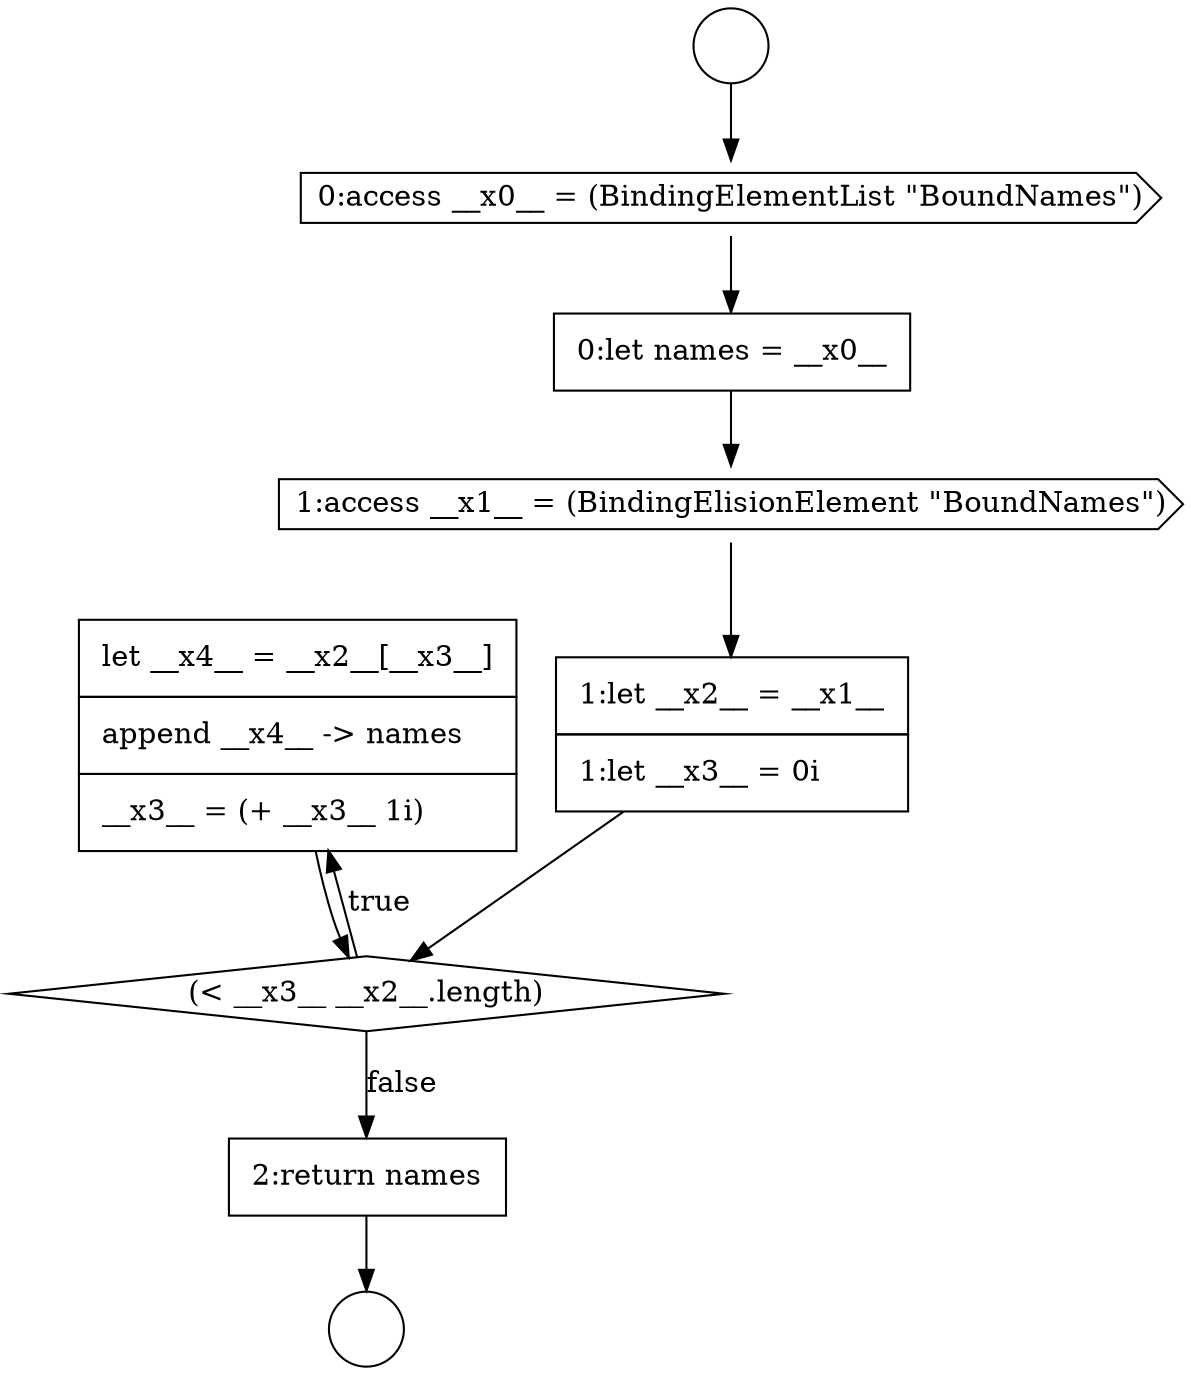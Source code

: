digraph {
  node5851 [shape=none, margin=0, label=<<font color="black">
    <table border="0" cellborder="1" cellspacing="0" cellpadding="10">
      <tr><td align="left">let __x4__ = __x2__[__x3__]</td></tr>
      <tr><td align="left">append __x4__ -&gt; names</td></tr>
      <tr><td align="left">__x3__ = (+ __x3__ 1i)</td></tr>
    </table>
  </font>> color="black" fillcolor="white" style=filled]
  node5846 [shape=cds, label=<<font color="black">0:access __x0__ = (BindingElementList &quot;BoundNames&quot;)</font>> color="black" fillcolor="white" style=filled]
  node5847 [shape=none, margin=0, label=<<font color="black">
    <table border="0" cellborder="1" cellspacing="0" cellpadding="10">
      <tr><td align="left">0:let names = __x0__</td></tr>
    </table>
  </font>> color="black" fillcolor="white" style=filled]
  node5850 [shape=diamond, label=<<font color="black">(&lt; __x3__ __x2__.length)</font>> color="black" fillcolor="white" style=filled]
  node5844 [shape=circle label=" " color="black" fillcolor="white" style=filled]
  node5848 [shape=cds, label=<<font color="black">1:access __x1__ = (BindingElisionElement &quot;BoundNames&quot;)</font>> color="black" fillcolor="white" style=filled]
  node5849 [shape=none, margin=0, label=<<font color="black">
    <table border="0" cellborder="1" cellspacing="0" cellpadding="10">
      <tr><td align="left">1:let __x2__ = __x1__</td></tr>
      <tr><td align="left">1:let __x3__ = 0i</td></tr>
    </table>
  </font>> color="black" fillcolor="white" style=filled]
  node5852 [shape=none, margin=0, label=<<font color="black">
    <table border="0" cellborder="1" cellspacing="0" cellpadding="10">
      <tr><td align="left">2:return names</td></tr>
    </table>
  </font>> color="black" fillcolor="white" style=filled]
  node5845 [shape=circle label=" " color="black" fillcolor="white" style=filled]
  node5848 -> node5849 [ color="black"]
  node5847 -> node5848 [ color="black"]
  node5850 -> node5851 [label=<<font color="black">true</font>> color="black"]
  node5850 -> node5852 [label=<<font color="black">false</font>> color="black"]
  node5851 -> node5850 [ color="black"]
  node5844 -> node5846 [ color="black"]
  node5852 -> node5845 [ color="black"]
  node5846 -> node5847 [ color="black"]
  node5849 -> node5850 [ color="black"]
}
